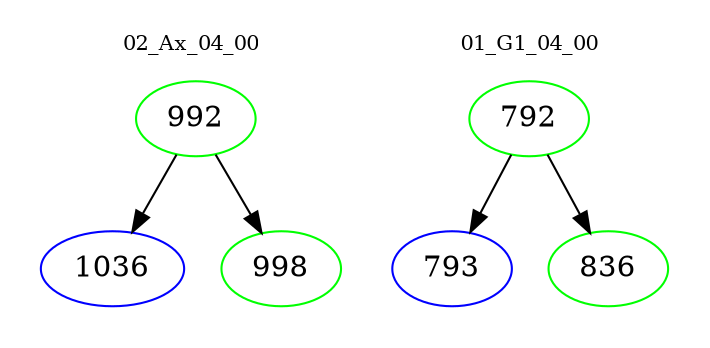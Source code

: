 digraph{
subgraph cluster_0 {
color = white
label = "02_Ax_04_00";
fontsize=10;
T0_992 [label="992", color="green"]
T0_992 -> T0_1036 [color="black"]
T0_1036 [label="1036", color="blue"]
T0_992 -> T0_998 [color="black"]
T0_998 [label="998", color="green"]
}
subgraph cluster_1 {
color = white
label = "01_G1_04_00";
fontsize=10;
T1_792 [label="792", color="green"]
T1_792 -> T1_793 [color="black"]
T1_793 [label="793", color="blue"]
T1_792 -> T1_836 [color="black"]
T1_836 [label="836", color="green"]
}
}
